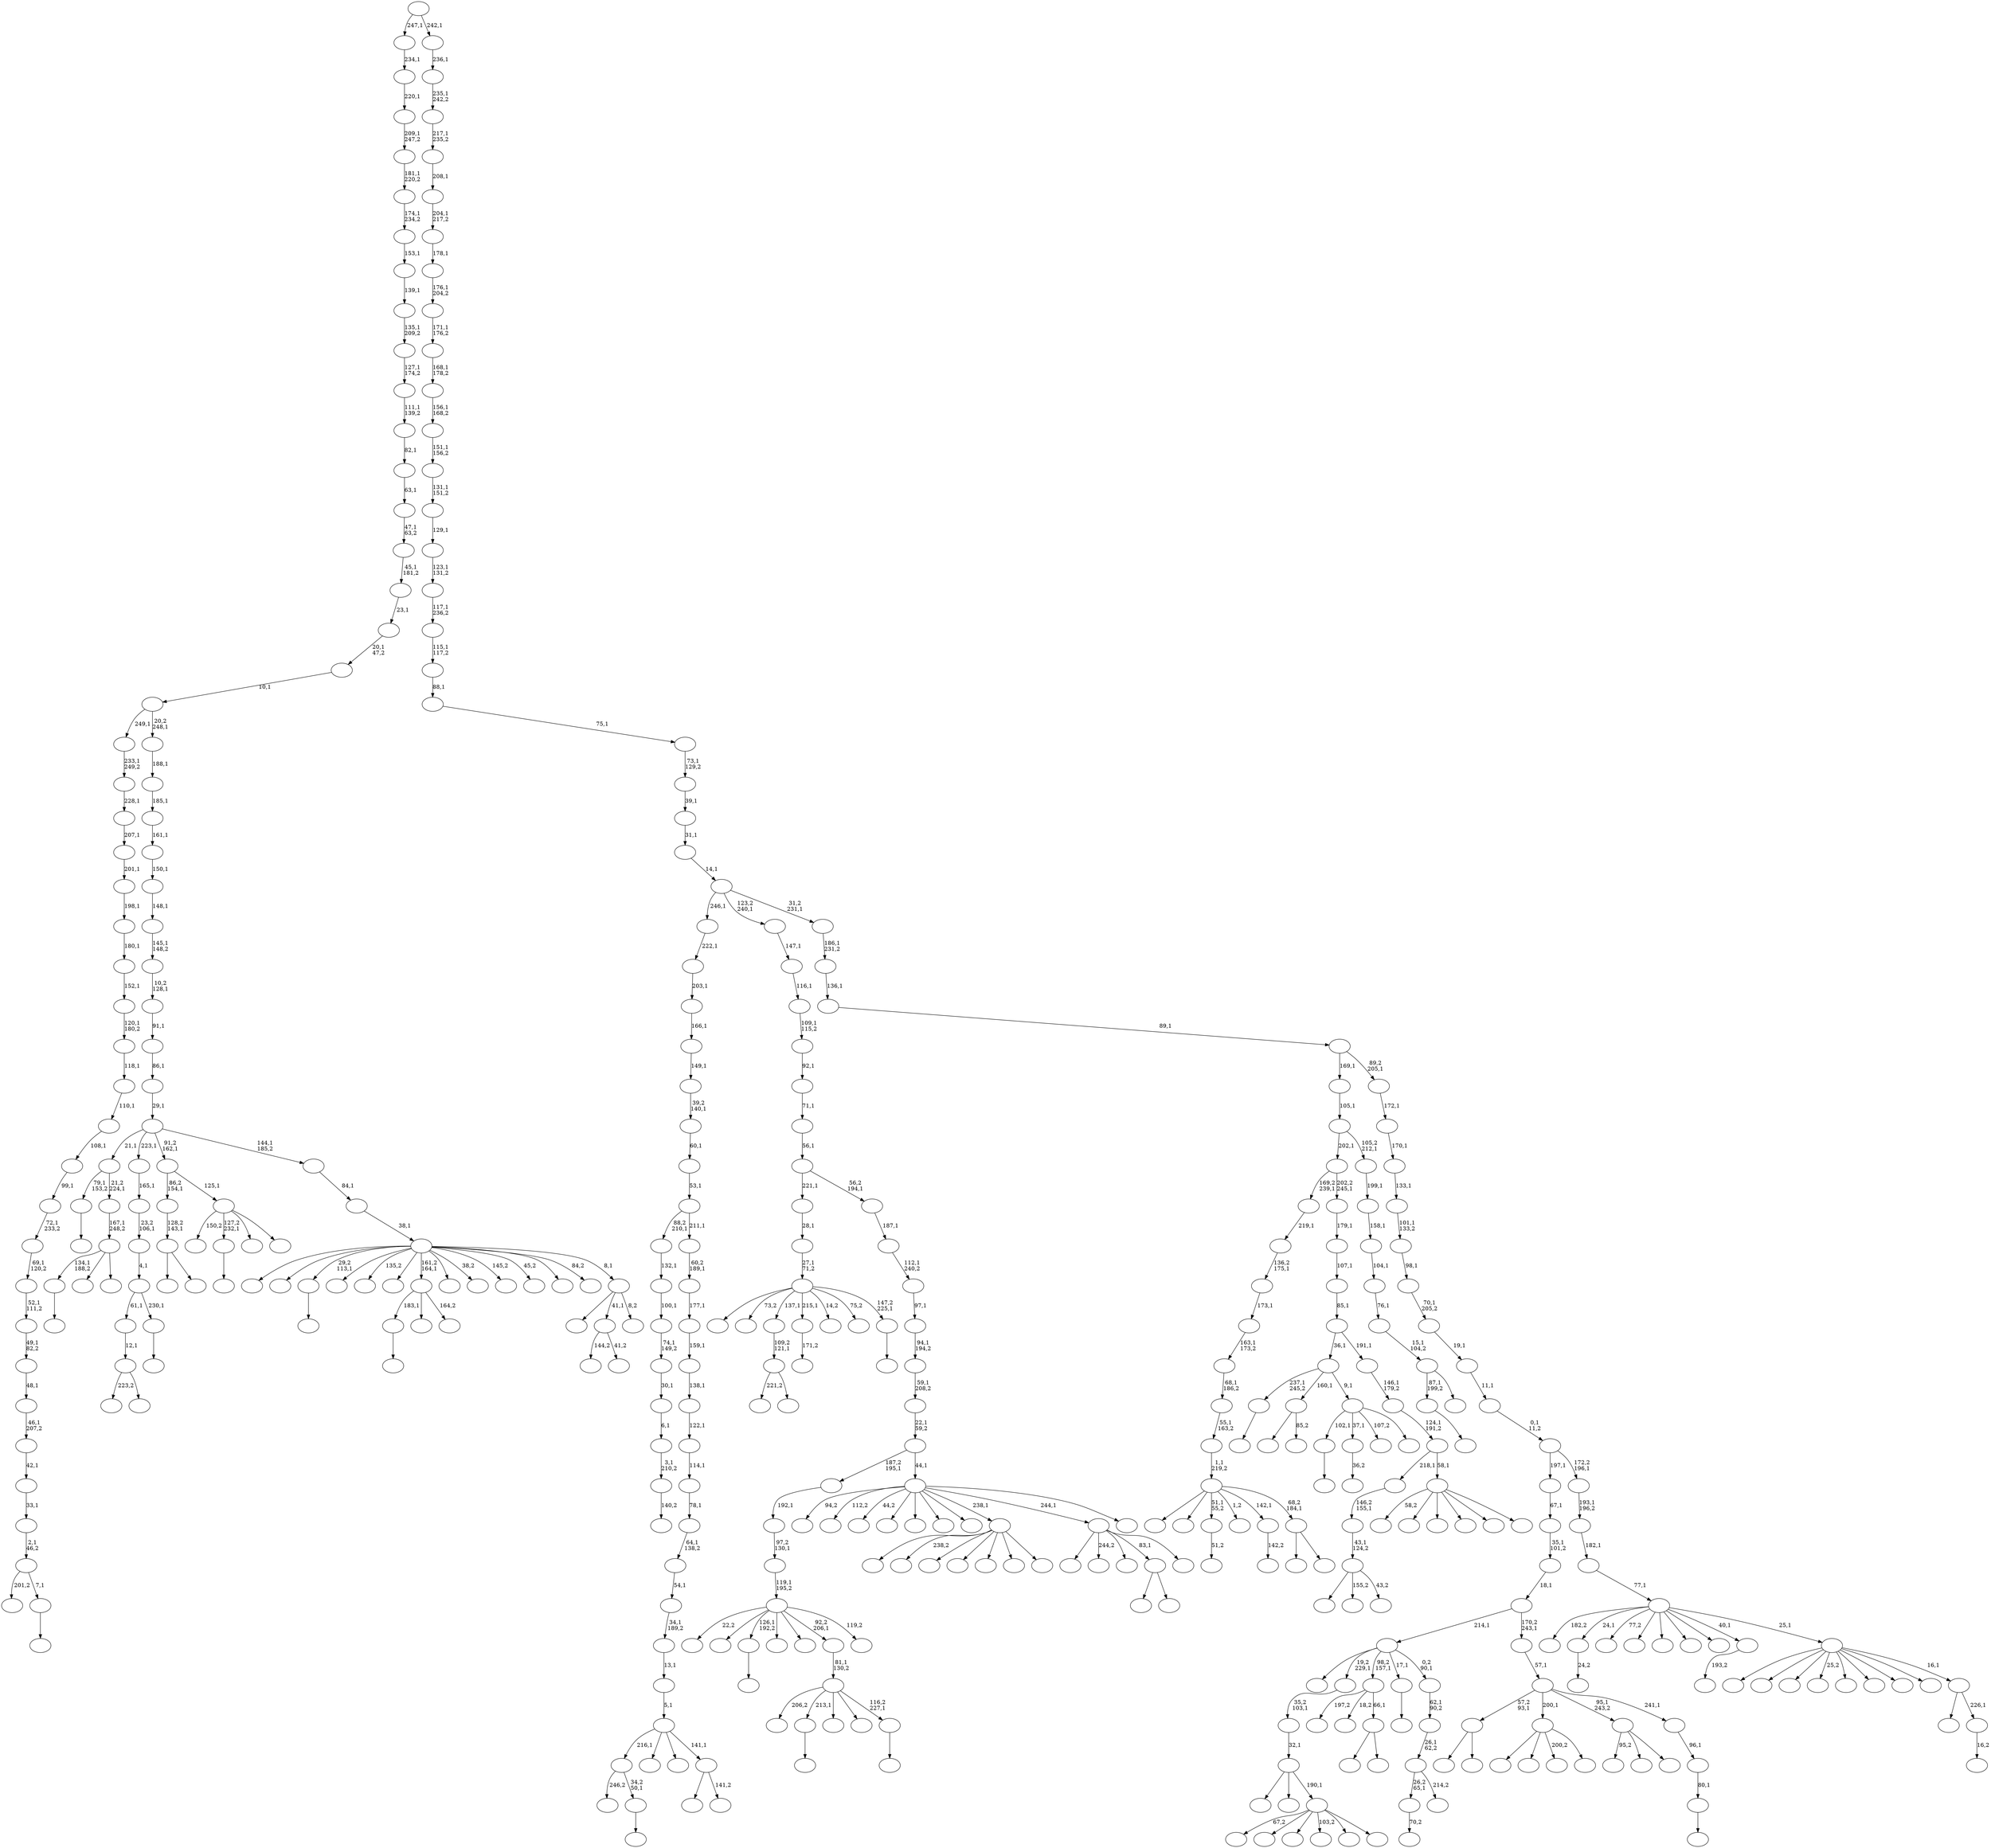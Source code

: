 digraph T {
	400 [label=""]
	399 [label=""]
	398 [label=""]
	397 [label=""]
	396 [label=""]
	395 [label=""]
	394 [label=""]
	393 [label=""]
	392 [label=""]
	391 [label=""]
	390 [label=""]
	389 [label=""]
	388 [label=""]
	387 [label=""]
	386 [label=""]
	385 [label=""]
	384 [label=""]
	383 [label=""]
	382 [label=""]
	381 [label=""]
	380 [label=""]
	379 [label=""]
	378 [label=""]
	377 [label=""]
	376 [label=""]
	375 [label=""]
	374 [label=""]
	373 [label=""]
	372 [label=""]
	371 [label=""]
	370 [label=""]
	369 [label=""]
	368 [label=""]
	367 [label=""]
	366 [label=""]
	365 [label=""]
	364 [label=""]
	363 [label=""]
	362 [label=""]
	361 [label=""]
	360 [label=""]
	359 [label=""]
	358 [label=""]
	357 [label=""]
	356 [label=""]
	355 [label=""]
	354 [label=""]
	353 [label=""]
	352 [label=""]
	351 [label=""]
	350 [label=""]
	349 [label=""]
	348 [label=""]
	347 [label=""]
	346 [label=""]
	345 [label=""]
	344 [label=""]
	343 [label=""]
	342 [label=""]
	341 [label=""]
	340 [label=""]
	339 [label=""]
	338 [label=""]
	337 [label=""]
	336 [label=""]
	335 [label=""]
	334 [label=""]
	333 [label=""]
	332 [label=""]
	331 [label=""]
	330 [label=""]
	329 [label=""]
	328 [label=""]
	327 [label=""]
	326 [label=""]
	325 [label=""]
	324 [label=""]
	323 [label=""]
	322 [label=""]
	321 [label=""]
	320 [label=""]
	319 [label=""]
	318 [label=""]
	317 [label=""]
	316 [label=""]
	315 [label=""]
	314 [label=""]
	313 [label=""]
	312 [label=""]
	311 [label=""]
	310 [label=""]
	309 [label=""]
	308 [label=""]
	307 [label=""]
	306 [label=""]
	305 [label=""]
	304 [label=""]
	303 [label=""]
	302 [label=""]
	301 [label=""]
	300 [label=""]
	299 [label=""]
	298 [label=""]
	297 [label=""]
	296 [label=""]
	295 [label=""]
	294 [label=""]
	293 [label=""]
	292 [label=""]
	291 [label=""]
	290 [label=""]
	289 [label=""]
	288 [label=""]
	287 [label=""]
	286 [label=""]
	285 [label=""]
	284 [label=""]
	283 [label=""]
	282 [label=""]
	281 [label=""]
	280 [label=""]
	279 [label=""]
	278 [label=""]
	277 [label=""]
	276 [label=""]
	275 [label=""]
	274 [label=""]
	273 [label=""]
	272 [label=""]
	271 [label=""]
	270 [label=""]
	269 [label=""]
	268 [label=""]
	267 [label=""]
	266 [label=""]
	265 [label=""]
	264 [label=""]
	263 [label=""]
	262 [label=""]
	261 [label=""]
	260 [label=""]
	259 [label=""]
	258 [label=""]
	257 [label=""]
	256 [label=""]
	255 [label=""]
	254 [label=""]
	253 [label=""]
	252 [label=""]
	251 [label=""]
	250 [label=""]
	249 [label=""]
	248 [label=""]
	247 [label=""]
	246 [label=""]
	245 [label=""]
	244 [label=""]
	243 [label=""]
	242 [label=""]
	241 [label=""]
	240 [label=""]
	239 [label=""]
	238 [label=""]
	237 [label=""]
	236 [label=""]
	235 [label=""]
	234 [label=""]
	233 [label=""]
	232 [label=""]
	231 [label=""]
	230 [label=""]
	229 [label=""]
	228 [label=""]
	227 [label=""]
	226 [label=""]
	225 [label=""]
	224 [label=""]
	223 [label=""]
	222 [label=""]
	221 [label=""]
	220 [label=""]
	219 [label=""]
	218 [label=""]
	217 [label=""]
	216 [label=""]
	215 [label=""]
	214 [label=""]
	213 [label=""]
	212 [label=""]
	211 [label=""]
	210 [label=""]
	209 [label=""]
	208 [label=""]
	207 [label=""]
	206 [label=""]
	205 [label=""]
	204 [label=""]
	203 [label=""]
	202 [label=""]
	201 [label=""]
	200 [label=""]
	199 [label=""]
	198 [label=""]
	197 [label=""]
	196 [label=""]
	195 [label=""]
	194 [label=""]
	193 [label=""]
	192 [label=""]
	191 [label=""]
	190 [label=""]
	189 [label=""]
	188 [label=""]
	187 [label=""]
	186 [label=""]
	185 [label=""]
	184 [label=""]
	183 [label=""]
	182 [label=""]
	181 [label=""]
	180 [label=""]
	179 [label=""]
	178 [label=""]
	177 [label=""]
	176 [label=""]
	175 [label=""]
	174 [label=""]
	173 [label=""]
	172 [label=""]
	171 [label=""]
	170 [label=""]
	169 [label=""]
	168 [label=""]
	167 [label=""]
	166 [label=""]
	165 [label=""]
	164 [label=""]
	163 [label=""]
	162 [label=""]
	161 [label=""]
	160 [label=""]
	159 [label=""]
	158 [label=""]
	157 [label=""]
	156 [label=""]
	155 [label=""]
	154 [label=""]
	153 [label=""]
	152 [label=""]
	151 [label=""]
	150 [label=""]
	149 [label=""]
	148 [label=""]
	147 [label=""]
	146 [label=""]
	145 [label=""]
	144 [label=""]
	143 [label=""]
	142 [label=""]
	141 [label=""]
	140 [label=""]
	139 [label=""]
	138 [label=""]
	137 [label=""]
	136 [label=""]
	135 [label=""]
	134 [label=""]
	133 [label=""]
	132 [label=""]
	131 [label=""]
	130 [label=""]
	129 [label=""]
	128 [label=""]
	127 [label=""]
	126 [label=""]
	125 [label=""]
	124 [label=""]
	123 [label=""]
	122 [label=""]
	121 [label=""]
	120 [label=""]
	119 [label=""]
	118 [label=""]
	117 [label=""]
	116 [label=""]
	115 [label=""]
	114 [label=""]
	113 [label=""]
	112 [label=""]
	111 [label=""]
	110 [label=""]
	109 [label=""]
	108 [label=""]
	107 [label=""]
	106 [label=""]
	105 [label=""]
	104 [label=""]
	103 [label=""]
	102 [label=""]
	101 [label=""]
	100 [label=""]
	99 [label=""]
	98 [label=""]
	97 [label=""]
	96 [label=""]
	95 [label=""]
	94 [label=""]
	93 [label=""]
	92 [label=""]
	91 [label=""]
	90 [label=""]
	89 [label=""]
	88 [label=""]
	87 [label=""]
	86 [label=""]
	85 [label=""]
	84 [label=""]
	83 [label=""]
	82 [label=""]
	81 [label=""]
	80 [label=""]
	79 [label=""]
	78 [label=""]
	77 [label=""]
	76 [label=""]
	75 [label=""]
	74 [label=""]
	73 [label=""]
	72 [label=""]
	71 [label=""]
	70 [label=""]
	69 [label=""]
	68 [label=""]
	67 [label=""]
	66 [label=""]
	65 [label=""]
	64 [label=""]
	63 [label=""]
	62 [label=""]
	61 [label=""]
	60 [label=""]
	59 [label=""]
	58 [label=""]
	57 [label=""]
	56 [label=""]
	55 [label=""]
	54 [label=""]
	53 [label=""]
	52 [label=""]
	51 [label=""]
	50 [label=""]
	49 [label=""]
	48 [label=""]
	47 [label=""]
	46 [label=""]
	45 [label=""]
	44 [label=""]
	43 [label=""]
	42 [label=""]
	41 [label=""]
	40 [label=""]
	39 [label=""]
	38 [label=""]
	37 [label=""]
	36 [label=""]
	35 [label=""]
	34 [label=""]
	33 [label=""]
	32 [label=""]
	31 [label=""]
	30 [label=""]
	29 [label=""]
	28 [label=""]
	27 [label=""]
	26 [label=""]
	25 [label=""]
	24 [label=""]
	23 [label=""]
	22 [label=""]
	21 [label=""]
	20 [label=""]
	19 [label=""]
	18 [label=""]
	17 [label=""]
	16 [label=""]
	15 [label=""]
	14 [label=""]
	13 [label=""]
	12 [label=""]
	11 [label=""]
	10 [label=""]
	9 [label=""]
	8 [label=""]
	7 [label=""]
	6 [label=""]
	5 [label=""]
	4 [label=""]
	3 [label=""]
	2 [label=""]
	1 [label=""]
	0 [label=""]
	399 -> 400 [label="70,2"]
	387 -> 388 [label="24,2"]
	383 -> 396 [label="221,2"]
	383 -> 384 [label=""]
	382 -> 383 [label="109,2\n121,1"]
	373 -> 374 [label=""]
	370 -> 371 [label=""]
	364 -> 365 [label=""]
	363 -> 375 [label="246,2"]
	363 -> 364 [label="34,2\n50,1"]
	354 -> 355 [label=""]
	351 -> 352 [label=""]
	349 -> 350 [label=""]
	346 -> 361 [label=""]
	346 -> 348 [label="155,2"]
	346 -> 347 [label="43,2"]
	345 -> 346 [label="43,1\n124,2"]
	344 -> 345 [label="146,2\n155,1"]
	338 -> 339 [label=""]
	336 -> 337 [label=""]
	333 -> 334 [label="140,2"]
	332 -> 333 [label="3,1\n210,2"]
	331 -> 332 [label="6,1"]
	330 -> 331 [label="30,1"]
	329 -> 330 [label="74,1\n149,2"]
	328 -> 329 [label="100,1"]
	327 -> 328 [label="132,1"]
	322 -> 359 [label=""]
	322 -> 323 [label=""]
	320 -> 321 [label=""]
	316 -> 317 [label=""]
	315 -> 362 [label="201,2"]
	315 -> 316 [label="7,1"]
	314 -> 315 [label="2,1\n46,2"]
	313 -> 314 [label="33,1"]
	312 -> 313 [label="42,1"]
	311 -> 312 [label="46,1\n207,2"]
	310 -> 311 [label="48,1"]
	309 -> 310 [label="49,1\n82,2"]
	308 -> 309 [label="52,1\n111,2"]
	307 -> 308 [label="69,1\n120,2"]
	306 -> 307 [label="72,1\n233,2"]
	305 -> 306 [label="99,1"]
	304 -> 305 [label="108,1"]
	303 -> 304 [label="110,1"]
	302 -> 303 [label="118,1"]
	301 -> 302 [label="120,1\n180,2"]
	300 -> 301 [label="152,1"]
	299 -> 300 [label="180,1"]
	298 -> 299 [label="198,1"]
	297 -> 298 [label="201,1"]
	296 -> 297 [label="207,1"]
	295 -> 296 [label="228,1"]
	294 -> 295 [label="233,1\n249,2"]
	290 -> 338 [label="134,1\n188,2"]
	290 -> 324 [label=""]
	290 -> 291 [label=""]
	289 -> 290 [label="167,1\n248,2"]
	288 -> 349 [label="79,1\n153,2"]
	288 -> 289 [label="21,2\n224,1"]
	283 -> 284 [label=""]
	282 -> 393 [label="206,2"]
	282 -> 336 [label="213,1"]
	282 -> 319 [label=""]
	282 -> 287 [label=""]
	282 -> 283 [label="116,2\n227,1"]
	281 -> 282 [label="81,1\n130,2"]
	279 -> 280 [label=""]
	275 -> 276 [label=""]
	258 -> 259 [label="51,2"]
	256 -> 351 [label="183,1"]
	256 -> 285 [label=""]
	256 -> 257 [label="164,2"]
	243 -> 244 [label="142,2"]
	241 -> 242 [label="171,2"]
	236 -> 254 [label=""]
	236 -> 237 [label="141,2"]
	235 -> 363 [label="216,1"]
	235 -> 271 [label=""]
	235 -> 240 [label=""]
	235 -> 236 [label="141,1"]
	234 -> 235 [label="5,1"]
	233 -> 234 [label="13,1"]
	232 -> 233 [label="34,1\n189,2"]
	231 -> 232 [label="54,1"]
	230 -> 231 [label="64,1\n138,2"]
	229 -> 230 [label="78,1"]
	228 -> 229 [label="114,1"]
	227 -> 228 [label="122,1"]
	226 -> 227 [label="138,1"]
	225 -> 226 [label="159,1"]
	224 -> 225 [label="177,1"]
	223 -> 224 [label="60,2\n189,1"]
	222 -> 327 [label="88,2\n210,1"]
	222 -> 223 [label="211,1"]
	221 -> 222 [label="53,1"]
	220 -> 221 [label="60,1"]
	219 -> 220 [label="39,2\n140,1"]
	218 -> 219 [label="149,1"]
	217 -> 218 [label="166,1"]
	216 -> 217 [label="203,1"]
	215 -> 216 [label="222,1"]
	210 -> 358 [label="223,2"]
	210 -> 211 [label=""]
	209 -> 210 [label="12,1"]
	206 -> 252 [label=""]
	206 -> 207 [label=""]
	205 -> 206 [label="128,2\n143,1"]
	203 -> 247 [label="144,2"]
	203 -> 204 [label="41,2"]
	201 -> 369 [label="67,2"]
	201 -> 366 [label=""]
	201 -> 272 [label=""]
	201 -> 251 [label="103,2"]
	201 -> 208 [label=""]
	201 -> 202 [label=""]
	200 -> 368 [label=""]
	200 -> 212 [label=""]
	200 -> 201 [label="190,1"]
	199 -> 200 [label="32,1"]
	198 -> 199 [label="35,2\n103,1"]
	194 -> 195 [label="36,2"]
	191 -> 261 [label=""]
	191 -> 250 [label=""]
	191 -> 238 [label="200,2"]
	191 -> 192 [label=""]
	185 -> 186 [label=""]
	184 -> 209 [label="61,1"]
	184 -> 185 [label="230,1"]
	183 -> 184 [label="4,1"]
	182 -> 183 [label="23,2\n106,1"]
	181 -> 182 [label="165,1"]
	176 -> 379 [label="95,2"]
	176 -> 293 [label=""]
	176 -> 177 [label=""]
	174 -> 180 [label=""]
	174 -> 175 [label=""]
	173 -> 356 [label=""]
	173 -> 353 [label=""]
	173 -> 258 [label="51,1\n55,2"]
	173 -> 255 [label="1,2"]
	173 -> 243 [label="142,1"]
	173 -> 174 [label="68,2\n184,1"]
	172 -> 173 [label="1,1\n219,2"]
	171 -> 172 [label="55,1\n163,2"]
	170 -> 171 [label="68,1\n186,2"]
	169 -> 170 [label="163,1\n173,2"]
	168 -> 169 [label="173,1"]
	167 -> 168 [label="136,2\n175,1"]
	166 -> 167 [label="219,1"]
	164 -> 278 [label=""]
	164 -> 165 [label=""]
	163 -> 377 [label="197,2"]
	163 -> 249 [label="18,2"]
	163 -> 164 [label="66,1"]
	158 -> 397 [label=""]
	158 -> 159 [label="85,2"]
	156 -> 157 [label=""]
	153 -> 399 [label="26,2\n65,1"]
	153 -> 154 [label="214,2"]
	152 -> 153 [label="26,1\n62,2"]
	151 -> 152 [label="62,1\n90,2"]
	150 -> 392 [label=""]
	150 -> 198 [label="19,2\n229,1"]
	150 -> 163 [label="98,2\n157,1"]
	150 -> 156 [label="17,1"]
	150 -> 151 [label="0,2\n90,1"]
	148 -> 149 [label=""]
	147 -> 148 [label="80,1"]
	146 -> 147 [label="96,1"]
	145 -> 322 [label="57,2\n93,1"]
	145 -> 191 [label="200,1"]
	145 -> 176 [label="95,1\n243,2"]
	145 -> 146 [label="241,1"]
	144 -> 145 [label="57,1"]
	143 -> 150 [label="214,1"]
	143 -> 144 [label="170,2\n243,1"]
	142 -> 143 [label="18,1"]
	141 -> 142 [label="35,1\n101,2"]
	140 -> 141 [label="67,1"]
	138 -> 381 [label="150,2"]
	138 -> 279 [label="127,2\n232,1"]
	138 -> 268 [label=""]
	138 -> 139 [label=""]
	137 -> 205 [label="86,2\n154,1"]
	137 -> 138 [label="125,1"]
	135 -> 385 [label="22,2"]
	135 -> 378 [label=""]
	135 -> 370 [label="126,1\n192,2"]
	135 -> 342 [label=""]
	135 -> 326 [label=""]
	135 -> 281 [label="92,2\n206,1"]
	135 -> 136 [label="119,2"]
	134 -> 135 [label="119,1\n195,2"]
	133 -> 134 [label="97,2\n130,1"]
	132 -> 133 [label="192,1"]
	129 -> 320 [label="102,1"]
	129 -> 194 [label="37,1"]
	129 -> 193 [label="107,2"]
	129 -> 130 [label=""]
	128 -> 275 [label="237,1\n245,2"]
	128 -> 158 [label="160,1"]
	128 -> 129 [label="9,1"]
	126 -> 376 [label="58,2"]
	126 -> 360 [label=""]
	126 -> 277 [label=""]
	126 -> 253 [label=""]
	126 -> 131 [label=""]
	126 -> 127 [label=""]
	125 -> 344 [label="218,1"]
	125 -> 126 [label="58,1"]
	124 -> 125 [label="124,1\n191,2"]
	123 -> 124 [label="146,1\n179,2"]
	122 -> 128 [label="36,1"]
	122 -> 123 [label="191,1"]
	121 -> 122 [label="85,1"]
	120 -> 121 [label="107,1"]
	119 -> 120 [label="179,1"]
	118 -> 166 [label="169,2\n239,1"]
	118 -> 119 [label="202,2\n245,1"]
	116 -> 373 [label="87,1\n199,2"]
	116 -> 117 [label=""]
	115 -> 116 [label="15,1\n104,2"]
	114 -> 115 [label="76,1"]
	113 -> 114 [label="104,1"]
	112 -> 113 [label="158,1"]
	111 -> 112 [label="199,1"]
	110 -> 118 [label="202,1"]
	110 -> 111 [label="105,2\n212,1"]
	109 -> 110 [label="105,1"]
	107 -> 108 [label="193,2"]
	105 -> 391 [label=""]
	105 -> 367 [label="238,2"]
	105 -> 325 [label=""]
	105 -> 264 [label=""]
	105 -> 196 [label=""]
	105 -> 189 [label=""]
	105 -> 106 [label=""]
	103 -> 179 [label=""]
	103 -> 104 [label=""]
	101 -> 102 [label=""]
	100 -> 398 [label=""]
	100 -> 389 [label="73,2"]
	100 -> 382 [label="137,1"]
	100 -> 241 [label="215,1"]
	100 -> 188 [label="14,2"]
	100 -> 178 [label="75,2"]
	100 -> 101 [label="147,2\n225,1"]
	99 -> 100 [label="27,1\n71,2"]
	98 -> 99 [label="28,1"]
	96 -> 266 [label=""]
	96 -> 246 [label="244,2"]
	96 -> 161 [label=""]
	96 -> 103 [label="83,1"]
	96 -> 97 [label=""]
	94 -> 248 [label=""]
	94 -> 203 [label="41,1"]
	94 -> 95 [label="8,2"]
	93 -> 394 [label=""]
	93 -> 372 [label=""]
	93 -> 354 [label="29,2\n113,1"]
	93 -> 343 [label=""]
	93 -> 273 [label="135,2"]
	93 -> 263 [label=""]
	93 -> 256 [label="161,2\n164,1"]
	93 -> 245 [label=""]
	93 -> 213 [label="38,2"]
	93 -> 197 [label="145,2"]
	93 -> 187 [label="45,2"]
	93 -> 160 [label=""]
	93 -> 155 [label="84,2"]
	93 -> 94 [label="8,1"]
	92 -> 93 [label="38,1"]
	91 -> 92 [label="84,1"]
	90 -> 288 [label="21,1"]
	90 -> 181 [label="223,1"]
	90 -> 137 [label="91,2\n162,1"]
	90 -> 91 [label="144,1\n185,2"]
	89 -> 90 [label="29,1"]
	88 -> 89 [label="86,1"]
	87 -> 88 [label="91,1"]
	86 -> 87 [label="10,2\n128,1"]
	85 -> 86 [label="145,1\n148,2"]
	84 -> 85 [label="148,1"]
	83 -> 84 [label="150,1"]
	82 -> 83 [label="161,1"]
	81 -> 82 [label="185,1"]
	80 -> 81 [label="188,1"]
	79 -> 294 [label="249,1"]
	79 -> 80 [label="20,2\n248,1"]
	78 -> 79 [label="10,1"]
	77 -> 78 [label="20,1\n47,2"]
	76 -> 77 [label="23,1"]
	75 -> 76 [label="45,1\n181,2"]
	74 -> 75 [label="47,1\n63,2"]
	73 -> 74 [label="63,1"]
	72 -> 73 [label="82,1"]
	71 -> 72 [label="111,1\n139,2"]
	70 -> 71 [label="127,1\n174,2"]
	69 -> 70 [label="135,1\n209,2"]
	68 -> 69 [label="139,1"]
	67 -> 68 [label="153,1"]
	66 -> 67 [label="174,1\n234,2"]
	65 -> 66 [label="181,1\n220,2"]
	64 -> 65 [label="209,1\n247,2"]
	63 -> 64 [label="220,1"]
	62 -> 63 [label="234,1"]
	60 -> 380 [label="94,2"]
	60 -> 357 [label="112,2"]
	60 -> 341 [label="44,2"]
	60 -> 292 [label=""]
	60 -> 286 [label=""]
	60 -> 274 [label=""]
	60 -> 214 [label=""]
	60 -> 105 [label="238,1"]
	60 -> 96 [label="244,1"]
	60 -> 61 [label=""]
	59 -> 132 [label="187,2\n195,1"]
	59 -> 60 [label="44,1"]
	58 -> 59 [label="22,1\n59,2"]
	57 -> 58 [label="59,1\n208,2"]
	56 -> 57 [label="94,1\n194,2"]
	55 -> 56 [label="97,1"]
	54 -> 55 [label="112,1\n240,2"]
	53 -> 54 [label="187,1"]
	52 -> 98 [label="221,1"]
	52 -> 53 [label="56,2\n194,1"]
	51 -> 52 [label="56,1"]
	50 -> 51 [label="71,1"]
	49 -> 50 [label="92,1"]
	48 -> 49 [label="109,1\n115,2"]
	47 -> 48 [label="116,1"]
	46 -> 47 [label="147,1"]
	44 -> 45 [label="16,2"]
	43 -> 265 [label=""]
	43 -> 44 [label="226,1"]
	42 -> 395 [label=""]
	42 -> 335 [label=""]
	42 -> 318 [label=""]
	42 -> 270 [label="25,2"]
	42 -> 267 [label=""]
	42 -> 262 [label=""]
	42 -> 190 [label=""]
	42 -> 162 [label=""]
	42 -> 43 [label="16,1"]
	41 -> 390 [label="182,2"]
	41 -> 387 [label="24,1"]
	41 -> 386 [label="77,2"]
	41 -> 340 [label=""]
	41 -> 269 [label=""]
	41 -> 260 [label=""]
	41 -> 239 [label=""]
	41 -> 107 [label="40,1"]
	41 -> 42 [label="25,1"]
	40 -> 41 [label="77,1"]
	39 -> 40 [label="182,1"]
	38 -> 39 [label="193,1\n196,2"]
	37 -> 140 [label="197,1"]
	37 -> 38 [label="172,2\n196,1"]
	36 -> 37 [label="0,1\n11,2"]
	35 -> 36 [label="11,1"]
	34 -> 35 [label="19,1"]
	33 -> 34 [label="70,1\n205,2"]
	32 -> 33 [label="98,1"]
	31 -> 32 [label="101,1\n133,2"]
	30 -> 31 [label="133,1"]
	29 -> 30 [label="170,1"]
	28 -> 29 [label="172,1"]
	27 -> 109 [label="169,1"]
	27 -> 28 [label="89,2\n205,1"]
	26 -> 27 [label="89,1"]
	25 -> 26 [label="136,1"]
	24 -> 25 [label="186,1\n231,2"]
	23 -> 215 [label="246,1"]
	23 -> 46 [label="123,2\n240,1"]
	23 -> 24 [label="31,2\n231,1"]
	22 -> 23 [label="14,1"]
	21 -> 22 [label="31,1"]
	20 -> 21 [label="39,1"]
	19 -> 20 [label="73,1\n129,2"]
	18 -> 19 [label="75,1"]
	17 -> 18 [label="88,1"]
	16 -> 17 [label="115,1\n117,2"]
	15 -> 16 [label="117,1\n236,2"]
	14 -> 15 [label="123,1\n131,2"]
	13 -> 14 [label="129,1"]
	12 -> 13 [label="131,1\n151,2"]
	11 -> 12 [label="151,1\n156,2"]
	10 -> 11 [label="156,1\n168,2"]
	9 -> 10 [label="168,1\n178,2"]
	8 -> 9 [label="171,1\n176,2"]
	7 -> 8 [label="176,1\n204,2"]
	6 -> 7 [label="178,1"]
	5 -> 6 [label="204,1\n217,2"]
	4 -> 5 [label="208,1"]
	3 -> 4 [label="217,1\n235,2"]
	2 -> 3 [label="235,1\n242,2"]
	1 -> 2 [label="236,1"]
	0 -> 62 [label="247,1"]
	0 -> 1 [label="242,1"]
}
